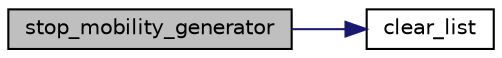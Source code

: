 digraph "stop_mobility_generator"
{
 // LATEX_PDF_SIZE
  edge [fontname="Helvetica",fontsize="10",labelfontname="Helvetica",labelfontsize="10"];
  node [fontname="Helvetica",fontsize="10",shape=record];
  rankdir="LR";
  Node1 [label="stop_mobility_generator",height=0.2,width=0.4,color="black", fillcolor="grey75", style="filled", fontcolor="black",tooltip=" "];
  Node1 -> Node2 [color="midnightblue",fontsize="10",style="solid",fontname="Helvetica"];
  Node2 [label="clear_list",height=0.2,width=0.4,color="black", fillcolor="white", style="filled",URL="$trace_8c.html#a0e003c0cb1d5b5a91c6451a6e461974d",tooltip=" "];
}
